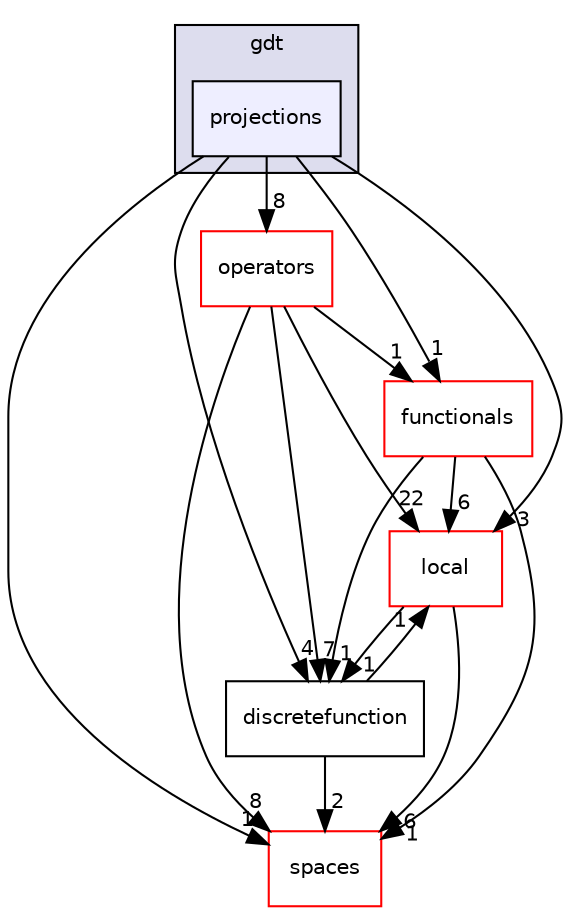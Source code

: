 digraph "projections" {
  compound=true
  node [ fontsize="10", fontname="Helvetica"];
  edge [ labelfontsize="10", labelfontname="Helvetica"];
  subgraph clusterdir_34906b46abd2322068aa0195bd244708 {
    graph [ bgcolor="#ddddee", pencolor="black", label="gdt" fontname="Helvetica", fontsize="10", URL="dir_34906b46abd2322068aa0195bd244708.html"]
  dir_422e9240d05ce838e6f6483d1fde367d [shape=box, label="projections", style="filled", fillcolor="#eeeeff", pencolor="black", URL="dir_422e9240d05ce838e6f6483d1fde367d.html"];
  }
  dir_e5964b6fd5a6d82d96e1215fe4a1a66d [shape=box label="local" fillcolor="white" style="filled" color="red" URL="dir_e5964b6fd5a6d82d96e1215fe4a1a66d.html"];
  dir_e555b9af892587a8ff0beb600029e8f8 [shape=box label="discretefunction" URL="dir_e555b9af892587a8ff0beb600029e8f8.html"];
  dir_43d0cc378a1b7044a9ebea179385123e [shape=box label="spaces" fillcolor="white" style="filled" color="red" URL="dir_43d0cc378a1b7044a9ebea179385123e.html"];
  dir_8eae17099f455a1cfbd2c25e13098b8a [shape=box label="operators" fillcolor="white" style="filled" color="red" URL="dir_8eae17099f455a1cfbd2c25e13098b8a.html"];
  dir_a1591cda0d63e65779075ba0a12732f6 [shape=box label="functionals" fillcolor="white" style="filled" color="red" URL="dir_a1591cda0d63e65779075ba0a12732f6.html"];
  dir_422e9240d05ce838e6f6483d1fde367d->dir_e5964b6fd5a6d82d96e1215fe4a1a66d [headlabel="3", labeldistance=1.5 headhref="dir_000030_000016.html"];
  dir_422e9240d05ce838e6f6483d1fde367d->dir_e555b9af892587a8ff0beb600029e8f8 [headlabel="4", labeldistance=1.5 headhref="dir_000030_000021.html"];
  dir_422e9240d05ce838e6f6483d1fde367d->dir_43d0cc378a1b7044a9ebea179385123e [headlabel="1", labeldistance=1.5 headhref="dir_000030_000008.html"];
  dir_422e9240d05ce838e6f6483d1fde367d->dir_8eae17099f455a1cfbd2c25e13098b8a [headlabel="8", labeldistance=1.5 headhref="dir_000030_000014.html"];
  dir_422e9240d05ce838e6f6483d1fde367d->dir_a1591cda0d63e65779075ba0a12732f6 [headlabel="1", labeldistance=1.5 headhref="dir_000030_000011.html"];
  dir_e5964b6fd5a6d82d96e1215fe4a1a66d->dir_e555b9af892587a8ff0beb600029e8f8 [headlabel="1", labeldistance=1.5 headhref="dir_000016_000021.html"];
  dir_e5964b6fd5a6d82d96e1215fe4a1a66d->dir_43d0cc378a1b7044a9ebea179385123e [headlabel="6", labeldistance=1.5 headhref="dir_000016_000008.html"];
  dir_e555b9af892587a8ff0beb600029e8f8->dir_e5964b6fd5a6d82d96e1215fe4a1a66d [headlabel="1", labeldistance=1.5 headhref="dir_000021_000016.html"];
  dir_e555b9af892587a8ff0beb600029e8f8->dir_43d0cc378a1b7044a9ebea179385123e [headlabel="2", labeldistance=1.5 headhref="dir_000021_000008.html"];
  dir_8eae17099f455a1cfbd2c25e13098b8a->dir_e5964b6fd5a6d82d96e1215fe4a1a66d [headlabel="22", labeldistance=1.5 headhref="dir_000014_000016.html"];
  dir_8eae17099f455a1cfbd2c25e13098b8a->dir_e555b9af892587a8ff0beb600029e8f8 [headlabel="7", labeldistance=1.5 headhref="dir_000014_000021.html"];
  dir_8eae17099f455a1cfbd2c25e13098b8a->dir_43d0cc378a1b7044a9ebea179385123e [headlabel="8", labeldistance=1.5 headhref="dir_000014_000008.html"];
  dir_8eae17099f455a1cfbd2c25e13098b8a->dir_a1591cda0d63e65779075ba0a12732f6 [headlabel="1", labeldistance=1.5 headhref="dir_000014_000011.html"];
  dir_a1591cda0d63e65779075ba0a12732f6->dir_e5964b6fd5a6d82d96e1215fe4a1a66d [headlabel="6", labeldistance=1.5 headhref="dir_000011_000016.html"];
  dir_a1591cda0d63e65779075ba0a12732f6->dir_e555b9af892587a8ff0beb600029e8f8 [headlabel="1", labeldistance=1.5 headhref="dir_000011_000021.html"];
  dir_a1591cda0d63e65779075ba0a12732f6->dir_43d0cc378a1b7044a9ebea179385123e [headlabel="1", labeldistance=1.5 headhref="dir_000011_000008.html"];
}
